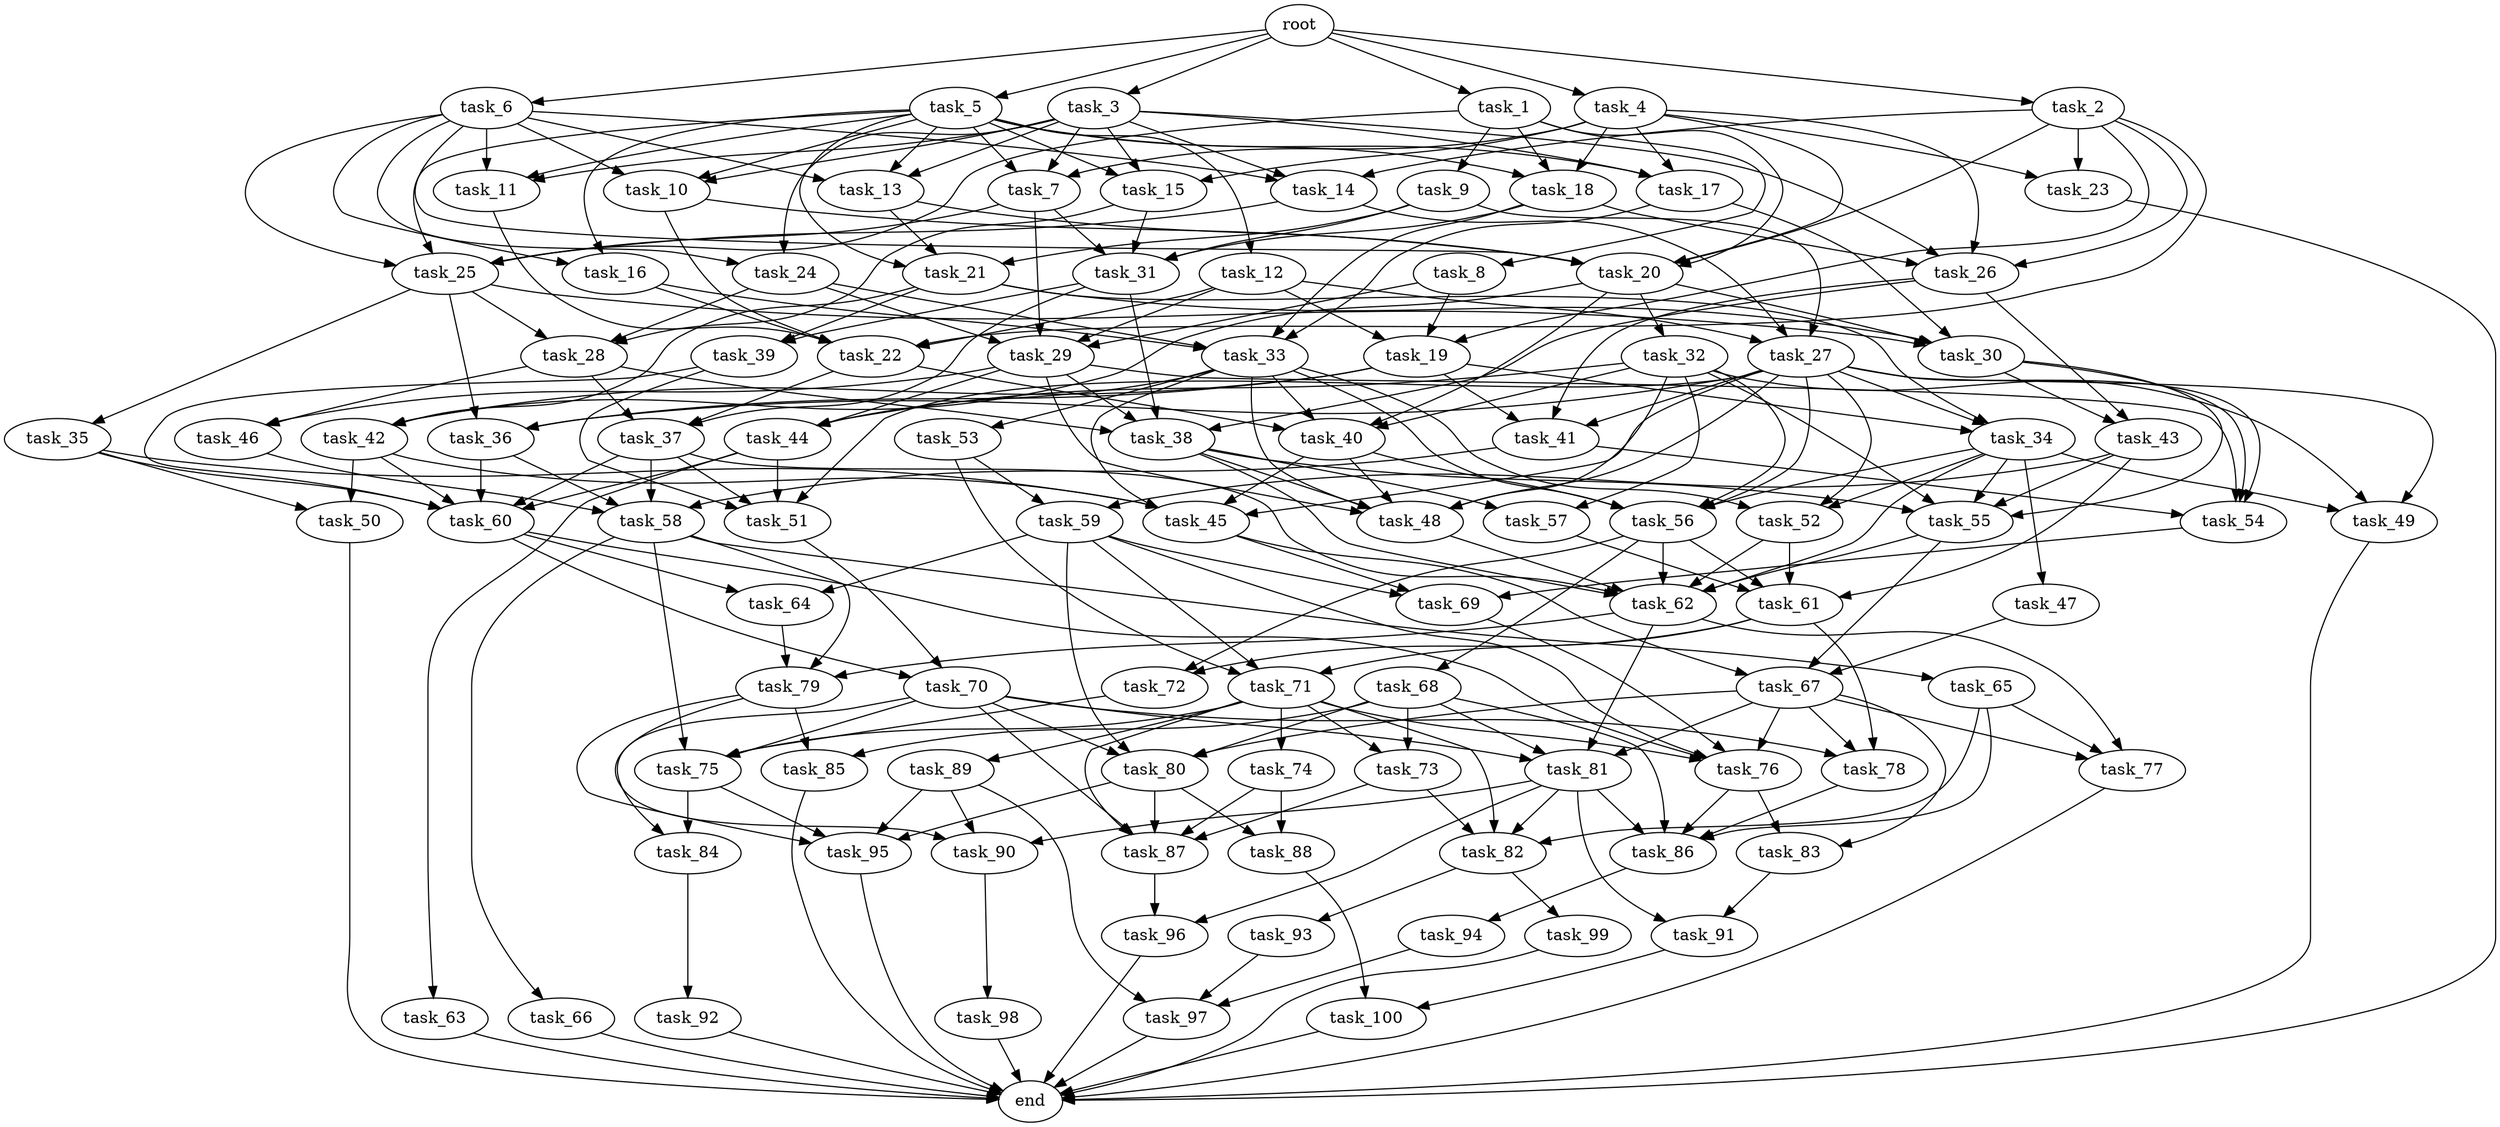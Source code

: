 digraph G {
  task_68 [size="8.342595e+11"];
  task_92 [size="7.761471e+11"];
  task_59 [size="4.918566e+11"];
  task_35 [size="4.602318e+11"];
  task_28 [size="2.024722e+11"];
  task_44 [size="3.369884e+11"];
  task_36 [size="3.775008e+11"];
  task_24 [size="5.629215e+11"];
  task_55 [size="7.979305e+11"];
  task_47 [size="8.035127e+11"];
  task_94 [size="5.468845e+11"];
  task_88 [size="3.624142e+10"];
  task_22 [size="7.422788e+11"];
  task_38 [size="8.797766e+11"];
  task_2 [size="3.317042e+11"];
  task_65 [size="2.493085e+10"];
  task_63 [size="6.217689e+11"];
  task_53 [size="4.719873e+11"];
  task_26 [size="5.683708e+11"];
  root [size="0.000000e+00"];
  task_85 [size="1.771510e+11"];
  task_66 [size="6.037767e+11"];
  task_9 [size="5.142476e+11"];
  task_41 [size="3.276975e+11"];
  task_4 [size="7.759926e+11"];
  task_19 [size="4.517789e+11"];
  task_50 [size="6.765980e+11"];
  task_48 [size="2.131678e+11"];
  task_31 [size="6.543761e+11"];
  task_77 [size="7.928400e+11"];
  task_74 [size="7.881624e+11"];
  task_46 [size="9.043660e+11"];
  task_37 [size="8.344086e+11"];
  task_73 [size="5.709336e+11"];
  task_49 [size="5.642689e+11"];
  task_79 [size="9.178008e+11"];
  task_71 [size="2.771975e+11"];
  task_23 [size="4.161720e+11"];
  task_42 [size="8.600490e+11"];
  task_25 [size="3.811854e+11"];
  task_96 [size="7.319921e+11"];
  task_18 [size="5.666298e+11"];
  task_1 [size="2.640183e+11"];
  task_89 [size="7.019509e+11"];
  task_10 [size="3.871739e+11"];
  task_6 [size="6.917666e+11"];
  task_67 [size="4.860358e+11"];
  task_58 [size="1.759091e+11"];
  task_98 [size="5.489478e+11"];
  task_83 [size="6.146481e+11"];
  task_30 [size="9.063258e+11"];
  task_99 [size="2.498543e+11"];
  task_76 [size="5.900794e+10"];
  task_29 [size="7.557673e+11"];
  task_62 [size="9.871397e+11"];
  task_81 [size="8.699045e+11"];
  task_14 [size="4.478736e+11"];
  task_45 [size="2.356671e+11"];
  task_12 [size="3.235573e+10"];
  task_75 [size="4.439568e+11"];
  task_13 [size="6.833153e+11"];
  task_52 [size="6.338214e+11"];
  task_15 [size="4.700022e+11"];
  task_84 [size="1.191398e+11"];
  task_97 [size="9.534548e+11"];
  task_93 [size="8.372810e+11"];
  task_16 [size="1.383799e+10"];
  task_43 [size="4.885786e+11"];
  task_17 [size="7.854930e+11"];
  task_60 [size="5.506043e+11"];
  task_91 [size="9.477003e+11"];
  task_27 [size="8.317253e+11"];
  end [size="0.000000e+00"];
  task_34 [size="2.358951e+11"];
  task_57 [size="8.280849e+11"];
  task_3 [size="3.086914e+11"];
  task_39 [size="2.940807e+11"];
  task_56 [size="4.333773e+11"];
  task_21 [size="7.487974e+11"];
  task_90 [size="5.307620e+11"];
  task_32 [size="7.867642e+11"];
  task_20 [size="7.491557e+11"];
  task_64 [size="5.319579e+11"];
  task_7 [size="1.252899e+11"];
  task_8 [size="3.338239e+11"];
  task_51 [size="8.879611e+11"];
  task_86 [size="8.737662e+11"];
  task_72 [size="5.839634e+11"];
  task_40 [size="8.810398e+11"];
  task_80 [size="3.515301e+11"];
  task_82 [size="1.026573e+11"];
  task_5 [size="4.927545e+11"];
  task_78 [size="5.971613e+11"];
  task_95 [size="6.721308e+11"];
  task_87 [size="6.336171e+11"];
  task_61 [size="7.367526e+11"];
  task_70 [size="1.060048e+11"];
  task_54 [size="5.921274e+11"];
  task_11 [size="2.693211e+11"];
  task_100 [size="5.423511e+11"];
  task_69 [size="1.609666e+10"];
  task_33 [size="2.852776e+11"];

  task_68 -> task_81 [size="2.174761e+08"];
  task_68 -> task_80 [size="8.788253e+07"];
  task_68 -> task_86 [size="1.747532e+08"];
  task_68 -> task_73 [size="2.854668e+08"];
  task_68 -> task_85 [size="8.857551e+07"];
  task_92 -> end [size="1.000000e-12"];
  task_59 -> task_80 [size="8.788253e+07"];
  task_59 -> task_71 [size="9.239915e+07"];
  task_59 -> task_64 [size="2.659790e+08"];
  task_59 -> task_69 [size="5.365554e+06"];
  task_59 -> task_76 [size="1.180159e+07"];
  task_35 -> task_45 [size="4.713342e+07"];
  task_35 -> task_50 [size="3.382990e+08"];
  task_35 -> task_60 [size="9.176738e+07"];
  task_28 -> task_38 [size="2.199442e+08"];
  task_28 -> task_37 [size="2.781362e+08"];
  task_28 -> task_46 [size="4.521830e+08"];
  task_44 -> task_51 [size="2.219903e+08"];
  task_44 -> task_63 [size="6.217689e+08"];
  task_44 -> task_60 [size="9.176738e+07"];
  task_36 -> task_58 [size="4.397728e+07"];
  task_36 -> task_60 [size="9.176738e+07"];
  task_24 -> task_29 [size="1.889418e+08"];
  task_24 -> task_28 [size="6.749075e+07"];
  task_24 -> task_33 [size="7.131940e+07"];
  task_55 -> task_62 [size="1.410200e+08"];
  task_55 -> task_67 [size="1.620119e+08"];
  task_47 -> task_67 [size="1.620119e+08"];
  task_94 -> task_97 [size="3.178183e+08"];
  task_88 -> task_100 [size="2.711755e+08"];
  task_22 -> task_37 [size="2.781362e+08"];
  task_22 -> task_40 [size="2.202599e+08"];
  task_38 -> task_62 [size="1.410200e+08"];
  task_38 -> task_48 [size="3.552797e+07"];
  task_38 -> task_55 [size="1.595861e+08"];
  task_38 -> task_57 [size="4.140425e+08"];
  task_2 -> task_26 [size="1.420927e+08"];
  task_2 -> task_20 [size="1.248593e+08"];
  task_2 -> task_22 [size="1.484558e+08"];
  task_2 -> task_14 [size="1.492912e+08"];
  task_2 -> task_23 [size="2.080860e+08"];
  task_2 -> task_19 [size="1.505930e+08"];
  task_65 -> task_77 [size="2.642800e+08"];
  task_65 -> task_82 [size="2.566433e+07"];
  task_65 -> task_86 [size="1.747532e+08"];
  task_63 -> end [size="1.000000e-12"];
  task_53 -> task_59 [size="2.459283e+08"];
  task_53 -> task_71 [size="9.239915e+07"];
  task_26 -> task_38 [size="2.199442e+08"];
  task_26 -> task_41 [size="1.092325e+08"];
  task_26 -> task_43 [size="2.442893e+08"];
  root -> task_3 [size="1.000000e-12"];
  root -> task_1 [size="1.000000e-12"];
  root -> task_4 [size="1.000000e-12"];
  root -> task_5 [size="1.000000e-12"];
  root -> task_6 [size="1.000000e-12"];
  root -> task_2 [size="1.000000e-12"];
  task_85 -> end [size="1.000000e-12"];
  task_66 -> end [size="1.000000e-12"];
  task_9 -> task_27 [size="2.772418e+08"];
  task_9 -> task_21 [size="2.495991e+08"];
  task_9 -> task_31 [size="1.635940e+08"];
  task_41 -> task_54 [size="1.480318e+08"];
  task_41 -> task_58 [size="4.397728e+07"];
  task_4 -> task_17 [size="2.618310e+08"];
  task_4 -> task_26 [size="1.420927e+08"];
  task_4 -> task_15 [size="1.566674e+08"];
  task_4 -> task_18 [size="1.888766e+08"];
  task_4 -> task_20 [size="1.248593e+08"];
  task_4 -> task_23 [size="2.080860e+08"];
  task_4 -> task_7 [size="4.176329e+07"];
  task_19 -> task_36 [size="1.258336e+08"];
  task_19 -> task_34 [size="7.863170e+07"];
  task_19 -> task_41 [size="1.092325e+08"];
  task_19 -> task_42 [size="2.866830e+08"];
  task_50 -> end [size="1.000000e-12"];
  task_48 -> task_62 [size="1.410200e+08"];
  task_31 -> task_39 [size="1.470404e+08"];
  task_31 -> task_38 [size="2.199442e+08"];
  task_31 -> task_37 [size="2.781362e+08"];
  task_77 -> end [size="1.000000e-12"];
  task_74 -> task_88 [size="1.812071e+07"];
  task_74 -> task_87 [size="1.267234e+08"];
  task_46 -> task_58 [size="4.397728e+07"];
  task_37 -> task_51 [size="2.219903e+08"];
  task_37 -> task_62 [size="1.410200e+08"];
  task_37 -> task_58 [size="4.397728e+07"];
  task_37 -> task_60 [size="9.176738e+07"];
  task_73 -> task_82 [size="2.566433e+07"];
  task_73 -> task_87 [size="1.267234e+08"];
  task_49 -> end [size="1.000000e-12"];
  task_79 -> task_95 [size="1.680327e+08"];
  task_79 -> task_85 [size="8.857551e+07"];
  task_79 -> task_90 [size="1.769207e+08"];
  task_71 -> task_87 [size="1.267234e+08"];
  task_71 -> task_74 [size="7.881624e+08"];
  task_71 -> task_73 [size="2.854668e+08"];
  task_71 -> task_89 [size="7.019509e+08"];
  task_71 -> task_82 [size="2.566433e+07"];
  task_71 -> task_75 [size="1.109892e+08"];
  task_71 -> task_76 [size="1.180159e+07"];
  task_23 -> end [size="1.000000e-12"];
  task_42 -> task_45 [size="4.713342e+07"];
  task_42 -> task_50 [size="3.382990e+08"];
  task_42 -> task_60 [size="9.176738e+07"];
  task_25 -> task_28 [size="6.749075e+07"];
  task_25 -> task_30 [size="2.265815e+08"];
  task_25 -> task_36 [size="1.258336e+08"];
  task_25 -> task_35 [size="4.602318e+08"];
  task_96 -> end [size="1.000000e-12"];
  task_18 -> task_26 [size="1.420927e+08"];
  task_18 -> task_31 [size="1.635940e+08"];
  task_18 -> task_33 [size="7.131940e+07"];
  task_1 -> task_8 [size="3.338239e+08"];
  task_1 -> task_25 [size="7.623707e+07"];
  task_1 -> task_9 [size="5.142476e+08"];
  task_1 -> task_18 [size="1.888766e+08"];
  task_1 -> task_20 [size="1.248593e+08"];
  task_89 -> task_95 [size="1.680327e+08"];
  task_89 -> task_97 [size="3.178183e+08"];
  task_89 -> task_90 [size="1.769207e+08"];
  task_10 -> task_22 [size="1.484558e+08"];
  task_10 -> task_20 [size="1.248593e+08"];
  task_6 -> task_25 [size="7.623707e+07"];
  task_6 -> task_10 [size="1.290580e+08"];
  task_6 -> task_11 [size="8.977370e+07"];
  task_6 -> task_14 [size="1.492912e+08"];
  task_6 -> task_20 [size="1.248593e+08"];
  task_6 -> task_13 [size="2.277718e+08"];
  task_6 -> task_24 [size="2.814607e+08"];
  task_6 -> task_16 [size="6.918997e+06"];
  task_67 -> task_78 [size="1.990538e+08"];
  task_67 -> task_81 [size="2.174761e+08"];
  task_67 -> task_77 [size="2.642800e+08"];
  task_67 -> task_80 [size="8.788253e+07"];
  task_67 -> task_83 [size="3.073241e+08"];
  task_67 -> task_76 [size="1.180159e+07"];
  task_58 -> task_79 [size="3.059336e+08"];
  task_58 -> task_66 [size="6.037767e+08"];
  task_58 -> task_65 [size="2.493085e+07"];
  task_58 -> task_75 [size="1.109892e+08"];
  task_98 -> end [size="1.000000e-12"];
  task_83 -> task_91 [size="4.738502e+08"];
  task_30 -> task_54 [size="1.480318e+08"];
  task_30 -> task_55 [size="1.595861e+08"];
  task_30 -> task_43 [size="2.442893e+08"];
  task_99 -> end [size="1.000000e-12"];
  task_76 -> task_83 [size="3.073241e+08"];
  task_76 -> task_86 [size="1.747532e+08"];
  task_29 -> task_44 [size="1.123295e+08"];
  task_29 -> task_38 [size="2.199442e+08"];
  task_29 -> task_48 [size="3.552797e+07"];
  task_29 -> task_46 [size="4.521830e+08"];
  task_29 -> task_54 [size="1.480318e+08"];
  task_62 -> task_77 [size="2.642800e+08"];
  task_62 -> task_79 [size="3.059336e+08"];
  task_62 -> task_81 [size="2.174761e+08"];
  task_81 -> task_91 [size="4.738502e+08"];
  task_81 -> task_82 [size="2.566433e+07"];
  task_81 -> task_96 [size="3.659961e+08"];
  task_81 -> task_86 [size="1.747532e+08"];
  task_81 -> task_90 [size="1.769207e+08"];
  task_14 -> task_25 [size="7.623707e+07"];
  task_14 -> task_27 [size="2.772418e+08"];
  task_45 -> task_67 [size="1.620119e+08"];
  task_45 -> task_69 [size="5.365554e+06"];
  task_12 -> task_22 [size="1.484558e+08"];
  task_12 -> task_27 [size="2.772418e+08"];
  task_12 -> task_19 [size="1.505930e+08"];
  task_12 -> task_29 [size="1.889418e+08"];
  task_75 -> task_95 [size="1.680327e+08"];
  task_75 -> task_84 [size="5.956988e+07"];
  task_13 -> task_21 [size="2.495991e+08"];
  task_13 -> task_20 [size="1.248593e+08"];
  task_52 -> task_62 [size="1.410200e+08"];
  task_52 -> task_61 [size="1.841881e+08"];
  task_15 -> task_28 [size="6.749075e+07"];
  task_15 -> task_31 [size="1.635940e+08"];
  task_84 -> task_92 [size="7.761471e+08"];
  task_97 -> end [size="1.000000e-12"];
  task_93 -> task_97 [size="3.178183e+08"];
  task_16 -> task_22 [size="1.484558e+08"];
  task_16 -> task_33 [size="7.131940e+07"];
  task_43 -> task_59 [size="2.459283e+08"];
  task_43 -> task_55 [size="1.595861e+08"];
  task_43 -> task_61 [size="1.841881e+08"];
  task_17 -> task_30 [size="2.265815e+08"];
  task_17 -> task_33 [size="7.131940e+07"];
  task_60 -> task_70 [size="5.300241e+07"];
  task_60 -> task_64 [size="2.659790e+08"];
  task_60 -> task_76 [size="1.180159e+07"];
  task_91 -> task_100 [size="2.711755e+08"];
  task_27 -> task_45 [size="4.713342e+07"];
  task_27 -> task_51 [size="2.219903e+08"];
  task_27 -> task_56 [size="8.667546e+07"];
  task_27 -> task_48 [size="3.552797e+07"];
  task_27 -> task_36 [size="1.258336e+08"];
  task_27 -> task_41 [size="1.092325e+08"];
  task_27 -> task_52 [size="2.112738e+08"];
  task_27 -> task_49 [size="1.880896e+08"];
  task_27 -> task_54 [size="1.480318e+08"];
  task_27 -> task_34 [size="7.863170e+07"];
  task_34 -> task_52 [size="2.112738e+08"];
  task_34 -> task_56 [size="8.667546e+07"];
  task_34 -> task_55 [size="1.595861e+08"];
  task_34 -> task_47 [size="8.035127e+08"];
  task_34 -> task_49 [size="1.880896e+08"];
  task_34 -> task_62 [size="1.410200e+08"];
  task_57 -> task_61 [size="1.841881e+08"];
  task_3 -> task_17 [size="2.618310e+08"];
  task_3 -> task_15 [size="1.566674e+08"];
  task_3 -> task_10 [size="1.290580e+08"];
  task_3 -> task_11 [size="8.977370e+07"];
  task_3 -> task_14 [size="1.492912e+08"];
  task_3 -> task_26 [size="1.420927e+08"];
  task_3 -> task_13 [size="2.277718e+08"];
  task_3 -> task_24 [size="2.814607e+08"];
  task_3 -> task_7 [size="4.176329e+07"];
  task_39 -> task_51 [size="2.219903e+08"];
  task_39 -> task_60 [size="9.176738e+07"];
  task_56 -> task_62 [size="1.410200e+08"];
  task_56 -> task_72 [size="2.919817e+08"];
  task_56 -> task_68 [size="8.342595e+08"];
  task_56 -> task_61 [size="1.841881e+08"];
  task_21 -> task_39 [size="1.470404e+08"];
  task_21 -> task_30 [size="2.265815e+08"];
  task_21 -> task_34 [size="7.863170e+07"];
  task_21 -> task_42 [size="2.866830e+08"];
  task_90 -> task_98 [size="5.489478e+08"];
  task_32 -> task_44 [size="1.123295e+08"];
  task_32 -> task_56 [size="8.667546e+07"];
  task_32 -> task_48 [size="3.552797e+07"];
  task_32 -> task_55 [size="1.595861e+08"];
  task_32 -> task_40 [size="2.202599e+08"];
  task_32 -> task_49 [size="1.880896e+08"];
  task_32 -> task_57 [size="4.140425e+08"];
  task_20 -> task_32 [size="7.867642e+08"];
  task_20 -> task_30 [size="2.265815e+08"];
  task_20 -> task_40 [size="2.202599e+08"];
  task_20 -> task_42 [size="2.866830e+08"];
  task_64 -> task_79 [size="3.059336e+08"];
  task_7 -> task_25 [size="7.623707e+07"];
  task_7 -> task_31 [size="1.635940e+08"];
  task_7 -> task_29 [size="1.889418e+08"];
  task_8 -> task_19 [size="1.505930e+08"];
  task_8 -> task_29 [size="1.889418e+08"];
  task_51 -> task_70 [size="5.300241e+07"];
  task_86 -> task_94 [size="5.468845e+08"];
  task_72 -> task_75 [size="1.109892e+08"];
  task_40 -> task_45 [size="4.713342e+07"];
  task_40 -> task_56 [size="8.667546e+07"];
  task_40 -> task_48 [size="3.552797e+07"];
  task_80 -> task_88 [size="1.812071e+07"];
  task_80 -> task_87 [size="1.267234e+08"];
  task_80 -> task_95 [size="1.680327e+08"];
  task_82 -> task_99 [size="2.498543e+08"];
  task_82 -> task_93 [size="8.372810e+08"];
  task_5 -> task_17 [size="2.618310e+08"];
  task_5 -> task_25 [size="7.623707e+07"];
  task_5 -> task_15 [size="1.566674e+08"];
  task_5 -> task_21 [size="2.495991e+08"];
  task_5 -> task_11 [size="8.977370e+07"];
  task_5 -> task_18 [size="1.888766e+08"];
  task_5 -> task_12 [size="3.235573e+07"];
  task_5 -> task_10 [size="1.290580e+08"];
  task_5 -> task_13 [size="2.277718e+08"];
  task_5 -> task_16 [size="6.918997e+06"];
  task_5 -> task_7 [size="4.176329e+07"];
  task_78 -> task_86 [size="1.747532e+08"];
  task_95 -> end [size="1.000000e-12"];
  task_87 -> task_96 [size="3.659961e+08"];
  task_61 -> task_78 [size="1.990538e+08"];
  task_61 -> task_71 [size="9.239915e+07"];
  task_61 -> task_72 [size="2.919817e+08"];
  task_70 -> task_78 [size="1.990538e+08"];
  task_70 -> task_75 [size="1.109892e+08"];
  task_70 -> task_81 [size="2.174761e+08"];
  task_70 -> task_80 [size="8.788253e+07"];
  task_70 -> task_84 [size="5.956988e+07"];
  task_70 -> task_87 [size="1.267234e+08"];
  task_54 -> task_69 [size="5.365554e+06"];
  task_11 -> task_22 [size="1.484558e+08"];
  task_100 -> end [size="1.000000e-12"];
  task_69 -> task_76 [size="1.180159e+07"];
  task_33 -> task_44 [size="1.123295e+08"];
  task_33 -> task_52 [size="2.112738e+08"];
  task_33 -> task_56 [size="8.667546e+07"];
  task_33 -> task_48 [size="3.552797e+07"];
  task_33 -> task_40 [size="2.202599e+08"];
  task_33 -> task_53 [size="4.719873e+08"];
  task_33 -> task_45 [size="4.713342e+07"];
}
